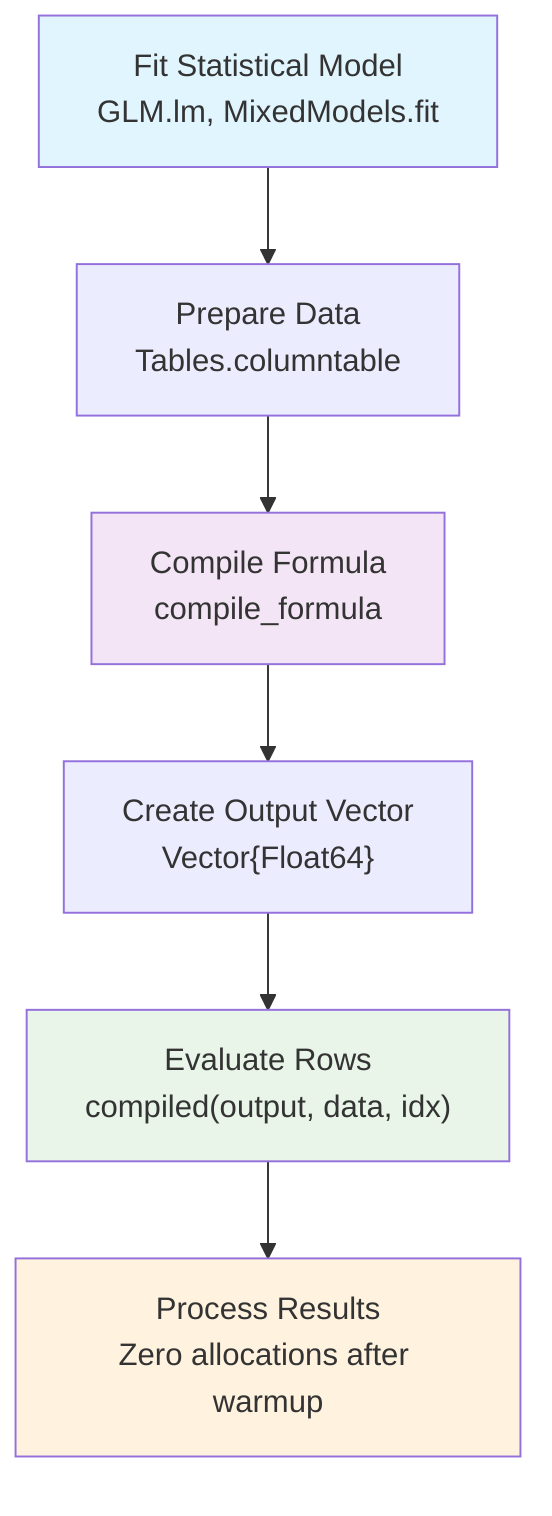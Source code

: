 flowchart TD
    A["Fit Statistical Model<br>GLM.lm, MixedModels.fit"] --> B["Prepare Data<br>Tables.columntable"]
    B --> C["Compile Formula<br>compile_formula"]
    C --> D["Create Output Vector<br>Vector{Float64}"]
    D --> E["Evaluate Rows<br>compiled(output, data, idx)"]
    E --> F["Process Results<br>Zero allocations after warmup"]

    style A fill:#e1f5fe
    style C fill:#f3e5f5
    style E fill:#e8f5e8
    style F fill:#fff3e0